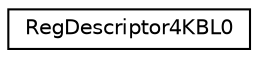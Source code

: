 digraph "类继承关系图"
{
  edge [fontname="Helvetica",fontsize="10",labelfontname="Helvetica",labelfontsize="10"];
  node [fontname="Helvetica",fontsize="10",shape=record];
  rankdir="LR";
  Node0 [label="RegDescriptor4KBL0",height=0.2,width=0.4,color="black", fillcolor="white", style="filled",URL="$d7/d41/class_reg_descriptor4_k_b_l0.html"];
}
